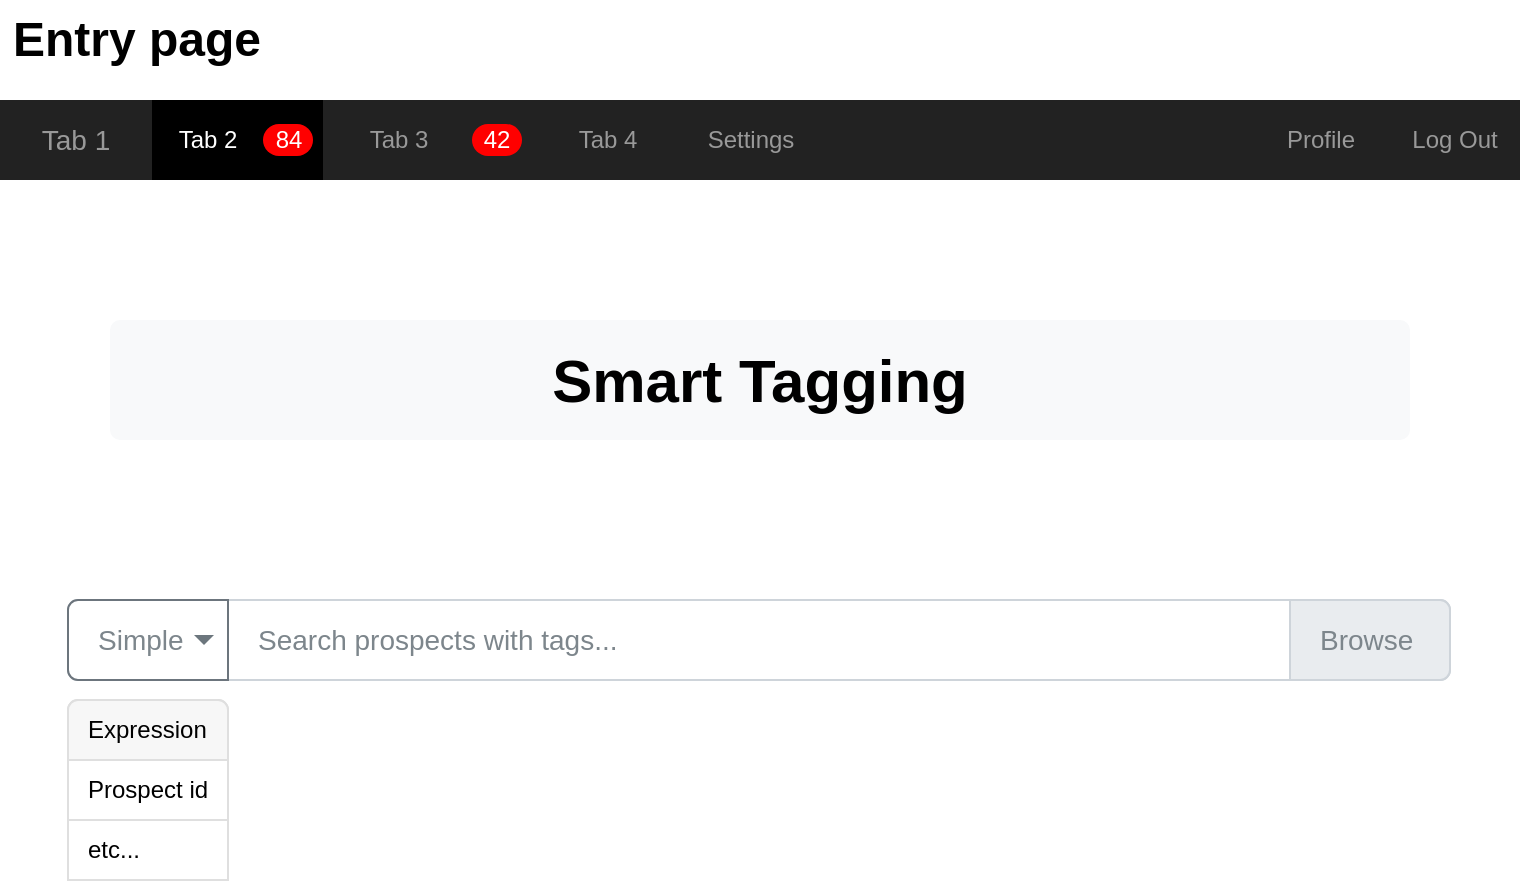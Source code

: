 <mxfile version="20.8.0" type="github" pages="2">
  <diagram id="-A8OcgJz8j3Tusm_rk3Z" name="Page-1">
    <mxGraphModel dx="1334" dy="880" grid="1" gridSize="10" guides="1" tooltips="1" connect="1" arrows="1" fold="1" page="1" pageScale="1" pageWidth="827" pageHeight="1169" math="0" shadow="0">
      <root>
        <mxCell id="0" />
        <mxCell id="1" parent="0" />
        <mxCell id="sWSc0Y3Wi_pubG3kUC_Z-1" value="" style="html=1;shadow=0;dashed=0;shape=mxgraph.bootstrap.rect;fillColor=#222222;strokeColor=none;whiteSpace=wrap;rounded=0;fontSize=12;fontColor=#000000;align=center;" parent="1" vertex="1">
          <mxGeometry x="34" y="60" width="760" height="40" as="geometry" />
        </mxCell>
        <mxCell id="sWSc0Y3Wi_pubG3kUC_Z-2" value="Tab 1" style="html=1;shadow=0;dashed=0;fillColor=none;strokeColor=none;shape=mxgraph.bootstrap.rect;fontColor=#999999;fontSize=14;whiteSpace=wrap;" parent="sWSc0Y3Wi_pubG3kUC_Z-1" vertex="1">
          <mxGeometry width="76" height="40" as="geometry" />
        </mxCell>
        <mxCell id="sWSc0Y3Wi_pubG3kUC_Z-3" value="Tab 2" style="html=1;shadow=0;dashed=0;shape=mxgraph.bootstrap.rect;fillColor=#000000;strokeColor=none;fontColor=#ffffff;spacingRight=30;whiteSpace=wrap;" parent="sWSc0Y3Wi_pubG3kUC_Z-1" vertex="1">
          <mxGeometry x="76" width="85.5" height="40" as="geometry" />
        </mxCell>
        <mxCell id="sWSc0Y3Wi_pubG3kUC_Z-4" value="84" style="html=1;shadow=0;dashed=0;shape=mxgraph.bootstrap.rrect;rSize=8;fillColor=#ff0000;strokeColor=none;fontColor=#ffffff;whiteSpace=wrap;" parent="sWSc0Y3Wi_pubG3kUC_Z-3" vertex="1">
          <mxGeometry x="1" y="0.5" width="25" height="16" relative="1" as="geometry">
            <mxPoint x="-30" y="-8" as="offset" />
          </mxGeometry>
        </mxCell>
        <mxCell id="sWSc0Y3Wi_pubG3kUC_Z-5" value="Tab 3" style="html=1;shadow=0;dashed=0;fillColor=none;strokeColor=none;shape=mxgraph.bootstrap.rect;fontColor=#999999;spacingRight=30;whiteSpace=wrap;" parent="sWSc0Y3Wi_pubG3kUC_Z-1" vertex="1">
          <mxGeometry x="161.5" width="104.5" height="40" as="geometry" />
        </mxCell>
        <mxCell id="sWSc0Y3Wi_pubG3kUC_Z-6" value="42" style="html=1;shadow=0;dashed=0;shape=mxgraph.bootstrap.rrect;rSize=8;fillColor=#ff0000;strokeColor=none;fontColor=#ffffff;whiteSpace=wrap;" parent="sWSc0Y3Wi_pubG3kUC_Z-5" vertex="1">
          <mxGeometry x="1" y="0.5" width="25" height="16" relative="1" as="geometry">
            <mxPoint x="-30" y="-8" as="offset" />
          </mxGeometry>
        </mxCell>
        <mxCell id="sWSc0Y3Wi_pubG3kUC_Z-7" value="Tab 4" style="html=1;shadow=0;dashed=0;fillColor=none;strokeColor=none;shape=mxgraph.bootstrap.rect;fontColor=#999999;whiteSpace=wrap;" parent="sWSc0Y3Wi_pubG3kUC_Z-1" vertex="1">
          <mxGeometry x="266" width="76" height="40" as="geometry" />
        </mxCell>
        <mxCell id="sWSc0Y3Wi_pubG3kUC_Z-8" value="Settings" style="html=1;shadow=0;dashed=0;fillColor=none;strokeColor=none;shape=mxgraph.bootstrap.rect;fontColor=#999999;whiteSpace=wrap;" parent="sWSc0Y3Wi_pubG3kUC_Z-1" vertex="1">
          <mxGeometry x="342" width="66.5" height="40" as="geometry" />
        </mxCell>
        <mxCell id="sWSc0Y3Wi_pubG3kUC_Z-9" value="Profile" style="html=1;shadow=0;dashed=0;fillColor=none;strokeColor=none;shape=mxgraph.bootstrap.rect;fontColor=#999999;whiteSpace=wrap;" parent="sWSc0Y3Wi_pubG3kUC_Z-1" vertex="1">
          <mxGeometry x="627" width="66.5" height="40" as="geometry" />
        </mxCell>
        <mxCell id="sWSc0Y3Wi_pubG3kUC_Z-10" value="Log Out" style="html=1;shadow=0;dashed=0;fillColor=none;strokeColor=none;shape=mxgraph.bootstrap.rect;fontColor=#999999;whiteSpace=wrap;" parent="sWSc0Y3Wi_pubG3kUC_Z-1" vertex="1">
          <mxGeometry x="693.5" width="66.5" height="40" as="geometry" />
        </mxCell>
        <mxCell id="nRcetMsO4flzL34NM-HN-4" value="Search prospects with tags..." style="html=1;shadow=0;dashed=0;shape=mxgraph.bootstrap.rrect;rSize=5;strokeColor=#CED4DA;html=1;whiteSpace=wrap;fillColor=#FFFFFF;fontColor=#7D868C;align=left;spacing=15;spacingLeft=80;fontSize=14;" parent="1" vertex="1">
          <mxGeometry x="68" y="310" width="691" height="40" as="geometry" />
        </mxCell>
        <mxCell id="nRcetMsO4flzL34NM-HN-6" value="Browse" style="html=1;shadow=0;dashed=0;shape=mxgraph.bootstrap.rightButton;strokeColor=#CED4DA;gradientColor=inherit;fontColor=inherit;fillColor=#E9ECEF;rSize=5;perimeter=none;whiteSpace=wrap;resizeHeight=1;fontSize=14;align=left;spacing=15;" parent="nRcetMsO4flzL34NM-HN-4" vertex="1">
          <mxGeometry x="1" width="80" height="40" relative="1" as="geometry">
            <mxPoint x="-80" as="offset" />
          </mxGeometry>
        </mxCell>
        <mxCell id="nRcetMsO4flzL34NM-HN-9" value="Simple" style="html=1;shadow=0;dashed=0;shape=mxgraph.bootstrap.leftButton;strokeColor=#6C757D;gradientColor=inherit;fontColor=inherit;fillColor=inherit;rSize=5;perimeter=none;whiteSpace=wrap;resizeHeight=1;fontSize=14;align=left;spacing=15;" parent="nRcetMsO4flzL34NM-HN-4" vertex="1">
          <mxGeometry width="80" height="40" relative="1" as="geometry">
            <mxPoint as="offset" />
          </mxGeometry>
        </mxCell>
        <mxCell id="nRcetMsO4flzL34NM-HN-10" value="" style="shape=triangle;direction=south;fillColor=#6C767D;strokeColor=none;perimeter=none;" parent="nRcetMsO4flzL34NM-HN-9" vertex="1">
          <mxGeometry x="1" y="0.5" width="10" height="5" relative="1" as="geometry">
            <mxPoint x="-17" y="-2.5" as="offset" />
          </mxGeometry>
        </mxCell>
        <mxCell id="nRcetMsO4flzL34NM-HN-11" value="" style="html=1;shadow=0;dashed=0;shape=mxgraph.bootstrap.rrect;rSize=5;strokeColor=#DFDFDF;html=1;whiteSpace=wrap;fillColor=#FFFFFF;fontColor=#000000;" parent="1" vertex="1">
          <mxGeometry x="68" y="360" width="80" height="90" as="geometry" />
        </mxCell>
        <mxCell id="nRcetMsO4flzL34NM-HN-12" value="Expression" style="html=1;shadow=0;dashed=0;shape=mxgraph.bootstrap.topButton;strokeColor=inherit;fillColor=#F7F7F7;rSize=5;perimeter=none;whiteSpace=wrap;resizeWidth=1;align=left;spacing=10;" parent="nRcetMsO4flzL34NM-HN-11" vertex="1">
          <mxGeometry width="80" height="30" relative="1" as="geometry" />
        </mxCell>
        <mxCell id="nRcetMsO4flzL34NM-HN-13" value="Prospect id" style="strokeColor=inherit;fillColor=inherit;gradientColor=inherit;fontColor=inherit;html=1;shadow=0;dashed=0;perimeter=none;whiteSpace=wrap;resizeWidth=1;align=left;spacing=10;" parent="nRcetMsO4flzL34NM-HN-11" vertex="1">
          <mxGeometry width="80" height="30" relative="1" as="geometry">
            <mxPoint y="30" as="offset" />
          </mxGeometry>
        </mxCell>
        <mxCell id="nRcetMsO4flzL34NM-HN-14" value="etc..." style="strokeColor=inherit;fillColor=inherit;gradientColor=inherit;fontColor=inherit;html=1;shadow=0;dashed=0;perimeter=none;whiteSpace=wrap;resizeWidth=1;align=left;spacing=10;" parent="nRcetMsO4flzL34NM-HN-11" vertex="1">
          <mxGeometry width="80" height="30" relative="1" as="geometry">
            <mxPoint y="60" as="offset" />
          </mxGeometry>
        </mxCell>
        <mxCell id="nRcetMsO4flzL34NM-HN-16" value="&lt;font style=&quot;font-size: 30px;&quot;&gt;Smart Tagging&lt;/font&gt;" style="html=1;shadow=0;dashed=0;shape=mxgraph.bootstrap.rrect;rSize=5;strokeColor=none;strokeWidth=1;fillColor=#F8F9FA;fontColor=#000000;whiteSpace=wrap;align=center;verticalAlign=middle;spacingLeft=0;fontStyle=1;fontSize=14;spacing=5;" parent="1" vertex="1">
          <mxGeometry x="89" y="170" width="650" height="60" as="geometry" />
        </mxCell>
        <mxCell id="VnTAyBryoPv42cLmbULo-1" value="Entry page" style="text;strokeColor=none;fillColor=none;html=1;fontSize=24;fontStyle=1;verticalAlign=middle;align=center;" parent="1" vertex="1">
          <mxGeometry x="34" y="10" width="136" height="40" as="geometry" />
        </mxCell>
      </root>
    </mxGraphModel>
  </diagram>
  <diagram id="dtwfEMEkhZzNR0sIO8AM" name="Page-2">
    <mxGraphModel dx="1334" dy="880" grid="1" gridSize="10" guides="1" tooltips="1" connect="1" arrows="1" fold="1" page="1" pageScale="1" pageWidth="827" pageHeight="1169" math="0" shadow="0">
      <root>
        <mxCell id="0" />
        <mxCell id="1" parent="0" />
        <mxCell id="BrQ3PkhEquReS4DpKObg-1" value="" style="html=1;shadow=0;dashed=0;shape=mxgraph.bootstrap.rect;fillColor=#222222;strokeColor=none;whiteSpace=wrap;rounded=0;fontSize=12;fontColor=#000000;align=center;" parent="1" vertex="1">
          <mxGeometry x="34" y="60" width="760" height="40" as="geometry" />
        </mxCell>
        <mxCell id="BrQ3PkhEquReS4DpKObg-2" value="Tab 1" style="html=1;shadow=0;dashed=0;fillColor=none;strokeColor=none;shape=mxgraph.bootstrap.rect;fontColor=#999999;fontSize=14;whiteSpace=wrap;" parent="BrQ3PkhEquReS4DpKObg-1" vertex="1">
          <mxGeometry width="76" height="40" as="geometry" />
        </mxCell>
        <mxCell id="BrQ3PkhEquReS4DpKObg-3" value="Tab 2" style="html=1;shadow=0;dashed=0;shape=mxgraph.bootstrap.rect;fillColor=#000000;strokeColor=none;fontColor=#ffffff;spacingRight=30;whiteSpace=wrap;" parent="BrQ3PkhEquReS4DpKObg-1" vertex="1">
          <mxGeometry x="76" width="85.5" height="40" as="geometry" />
        </mxCell>
        <mxCell id="BrQ3PkhEquReS4DpKObg-4" value="84" style="html=1;shadow=0;dashed=0;shape=mxgraph.bootstrap.rrect;rSize=8;fillColor=#ff0000;strokeColor=none;fontColor=#ffffff;whiteSpace=wrap;" parent="BrQ3PkhEquReS4DpKObg-3" vertex="1">
          <mxGeometry x="1" y="0.5" width="25" height="16" relative="1" as="geometry">
            <mxPoint x="-30" y="-8" as="offset" />
          </mxGeometry>
        </mxCell>
        <mxCell id="BrQ3PkhEquReS4DpKObg-5" value="Tab 3" style="html=1;shadow=0;dashed=0;fillColor=none;strokeColor=none;shape=mxgraph.bootstrap.rect;fontColor=#999999;spacingRight=30;whiteSpace=wrap;" parent="BrQ3PkhEquReS4DpKObg-1" vertex="1">
          <mxGeometry x="161.5" width="104.5" height="40" as="geometry" />
        </mxCell>
        <mxCell id="BrQ3PkhEquReS4DpKObg-6" value="42" style="html=1;shadow=0;dashed=0;shape=mxgraph.bootstrap.rrect;rSize=8;fillColor=#ff0000;strokeColor=none;fontColor=#ffffff;whiteSpace=wrap;" parent="BrQ3PkhEquReS4DpKObg-5" vertex="1">
          <mxGeometry x="1" y="0.5" width="25" height="16" relative="1" as="geometry">
            <mxPoint x="-30" y="-8" as="offset" />
          </mxGeometry>
        </mxCell>
        <mxCell id="BrQ3PkhEquReS4DpKObg-7" value="Tab 4" style="html=1;shadow=0;dashed=0;fillColor=none;strokeColor=none;shape=mxgraph.bootstrap.rect;fontColor=#999999;whiteSpace=wrap;" parent="BrQ3PkhEquReS4DpKObg-1" vertex="1">
          <mxGeometry x="266" width="76" height="40" as="geometry" />
        </mxCell>
        <mxCell id="BrQ3PkhEquReS4DpKObg-8" value="Settings" style="html=1;shadow=0;dashed=0;fillColor=none;strokeColor=none;shape=mxgraph.bootstrap.rect;fontColor=#999999;whiteSpace=wrap;" parent="BrQ3PkhEquReS4DpKObg-1" vertex="1">
          <mxGeometry x="342" width="66.5" height="40" as="geometry" />
        </mxCell>
        <mxCell id="BrQ3PkhEquReS4DpKObg-9" value="Profile" style="html=1;shadow=0;dashed=0;fillColor=none;strokeColor=none;shape=mxgraph.bootstrap.rect;fontColor=#999999;whiteSpace=wrap;" parent="BrQ3PkhEquReS4DpKObg-1" vertex="1">
          <mxGeometry x="627" width="66.5" height="40" as="geometry" />
        </mxCell>
        <mxCell id="BrQ3PkhEquReS4DpKObg-10" value="Log Out" style="html=1;shadow=0;dashed=0;fillColor=none;strokeColor=none;shape=mxgraph.bootstrap.rect;fontColor=#999999;whiteSpace=wrap;" parent="BrQ3PkhEquReS4DpKObg-1" vertex="1">
          <mxGeometry x="693.5" width="66.5" height="40" as="geometry" />
        </mxCell>
        <mxCell id="tISNuov25Qb8dmOwEWIj-1" value="Insight page" style="text;strokeColor=none;fillColor=none;html=1;fontSize=24;fontStyle=1;verticalAlign=middle;align=center;" parent="1" vertex="1">
          <mxGeometry x="34" y="10" width="136" height="40" as="geometry" />
        </mxCell>
        <mxCell id="mpwzxOwOMJrgIJzlb4Dt-1" value="重疾" style="html=1;shadow=0;dashed=0;shape=mxgraph.bootstrap.rrect;rSize=5;strokeColor=#CED4DA;html=1;whiteSpace=wrap;fillColor=#FFFFFF;fontColor=#7D868C;align=left;spacing=15;spacingLeft=80;fontSize=14;" parent="1" vertex="1">
          <mxGeometry x="34" y="110" width="606" height="30" as="geometry" />
        </mxCell>
        <mxCell id="mpwzxOwOMJrgIJzlb4Dt-2" value="Browse" style="html=1;shadow=0;dashed=0;shape=mxgraph.bootstrap.rightButton;strokeColor=#CED4DA;gradientColor=inherit;fontColor=inherit;fillColor=#E9ECEF;rSize=5;perimeter=none;whiteSpace=wrap;resizeHeight=1;fontSize=14;align=left;spacing=15;" parent="mpwzxOwOMJrgIJzlb4Dt-1" vertex="1">
          <mxGeometry x="1" width="80" height="30" relative="1" as="geometry">
            <mxPoint x="-80" as="offset" />
          </mxGeometry>
        </mxCell>
        <mxCell id="mpwzxOwOMJrgIJzlb4Dt-3" value="Simple" style="html=1;shadow=0;dashed=0;shape=mxgraph.bootstrap.leftButton;strokeColor=#6C757D;gradientColor=inherit;fontColor=inherit;fillColor=inherit;rSize=5;perimeter=none;whiteSpace=wrap;resizeHeight=1;fontSize=14;align=left;spacing=15;" parent="mpwzxOwOMJrgIJzlb4Dt-1" vertex="1">
          <mxGeometry width="80" height="30" relative="1" as="geometry">
            <mxPoint as="offset" />
          </mxGeometry>
        </mxCell>
        <mxCell id="mpwzxOwOMJrgIJzlb4Dt-4" value="" style="shape=triangle;direction=south;fillColor=#6C767D;strokeColor=none;perimeter=none;" parent="mpwzxOwOMJrgIJzlb4Dt-3" vertex="1">
          <mxGeometry x="1" y="0.5" width="10" height="5" relative="1" as="geometry">
            <mxPoint x="-17" y="-2.5" as="offset" />
          </mxGeometry>
        </mxCell>
        <mxCell id="IVhhmlBJzWaTM9tkxCPf-21" value="" style="group" parent="1" vertex="1" connectable="0">
          <mxGeometry x="320" y="230" width="120" height="36" as="geometry" />
        </mxCell>
        <mxCell id="IVhhmlBJzWaTM9tkxCPf-16" value="&lt;font style=&quot;font-size: 12px;&quot;&gt;NRC&lt;/font&gt;" style="shape=rect;rounded=1;whiteSpace=wrap;html=1;shadow=0;strokeColor=none;fillColor=#B1DDF0;arcSize=30;fontSize=14;spacingLeft=42;fontStyle=1;fontColor=#FFFFFF;align=left;container=0;" parent="IVhhmlBJzWaTM9tkxCPf-21" vertex="1">
          <mxGeometry x="18" y="6" width="102" height="24" as="geometry" />
        </mxCell>
        <mxCell id="IVhhmlBJzWaTM9tkxCPf-17" value="207" style="shape=ellipse;perimeter=ellipsePerimeter;fontSize=12;fontStyle=1;shadow=0;strokeColor=#ffffff;fillColor=#10739E;strokeWidth=4;fontColor=#ffffff;align=center;container=0;" parent="IVhhmlBJzWaTM9tkxCPf-21" vertex="1">
          <mxGeometry width="36" height="36" as="geometry" />
        </mxCell>
        <mxCell id="IVhhmlBJzWaTM9tkxCPf-28" value="" style="group" parent="1" vertex="1" connectable="0">
          <mxGeometry x="450" y="270" width="120" height="36" as="geometry" />
        </mxCell>
        <mxCell id="IVhhmlBJzWaTM9tkxCPf-26" value="&lt;font style=&quot;font-size: 12px;&quot;&gt;女性&lt;/font&gt;" style="shape=rect;rounded=1;whiteSpace=wrap;html=1;shadow=0;strokeColor=none;fillColor=#B1DDF0;arcSize=30;fontSize=14;spacingLeft=42;fontStyle=1;fontColor=#FFFFFF;align=left;container=0;" parent="IVhhmlBJzWaTM9tkxCPf-28" vertex="1">
          <mxGeometry x="18" y="6" width="102" height="24" as="geometry" />
        </mxCell>
        <mxCell id="IVhhmlBJzWaTM9tkxCPf-27" value="193" style="shape=ellipse;perimeter=ellipsePerimeter;fontSize=12;fontStyle=1;shadow=0;strokeColor=#ffffff;fillColor=#10739E;strokeWidth=4;fontColor=#ffffff;align=center;container=0;" parent="IVhhmlBJzWaTM9tkxCPf-28" vertex="1">
          <mxGeometry width="36" height="36" as="geometry" />
        </mxCell>
        <mxCell id="IVhhmlBJzWaTM9tkxCPf-35" value="" style="group" parent="1" vertex="1" connectable="0">
          <mxGeometry x="450" y="230" width="120" height="36" as="geometry" />
        </mxCell>
        <mxCell id="IVhhmlBJzWaTM9tkxCPf-36" value="&lt;span style=&quot;font-size: 12px;&quot;&gt;HNW&lt;/span&gt;" style="shape=rect;rounded=1;whiteSpace=wrap;html=1;shadow=0;strokeColor=none;fillColor=#B1DDF0;arcSize=30;fontSize=14;spacingLeft=42;fontStyle=1;fontColor=#FFFFFF;align=left;container=0;" parent="IVhhmlBJzWaTM9tkxCPf-35" vertex="1">
          <mxGeometry x="18" y="6" width="102" height="24" as="geometry" />
        </mxCell>
        <mxCell id="IVhhmlBJzWaTM9tkxCPf-37" value="256" style="shape=ellipse;perimeter=ellipsePerimeter;fontSize=12;fontStyle=1;shadow=0;strokeColor=#ffffff;fillColor=#10739E;strokeWidth=4;fontColor=#ffffff;align=center;container=0;" parent="IVhhmlBJzWaTM9tkxCPf-35" vertex="1">
          <mxGeometry width="36" height="36" as="geometry" />
        </mxCell>
        <mxCell id="IVhhmlBJzWaTM9tkxCPf-33" value="" style="group" parent="1" vertex="1" connectable="0">
          <mxGeometry x="460" y="190" width="120" height="36" as="geometry" />
        </mxCell>
        <mxCell id="IVhhmlBJzWaTM9tkxCPf-31" value="&lt;font style=&quot;font-size: 8px;&quot;&gt;保险认可度 - 中&lt;/font&gt;" style="shape=rect;rounded=1;whiteSpace=wrap;html=1;shadow=0;strokeColor=none;fillColor=#FFCCCC;arcSize=30;fontSize=14;spacingLeft=42;fontStyle=1;fontColor=#FFFFFF;align=center;container=0;" parent="IVhhmlBJzWaTM9tkxCPf-33" vertex="1">
          <mxGeometry x="18" y="6" width="102" height="24" as="geometry" />
        </mxCell>
        <mxCell id="IVhhmlBJzWaTM9tkxCPf-32" value="104" style="shape=ellipse;perimeter=ellipsePerimeter;fontSize=12;fontStyle=1;shadow=0;strokeColor=#ffffff;fillColor=#FF3333;strokeWidth=4;fontColor=#ffffff;align=center;container=0;" parent="IVhhmlBJzWaTM9tkxCPf-33" vertex="1">
          <mxGeometry width="36" height="36" as="geometry" />
        </mxCell>
        <mxCell id="IVhhmlBJzWaTM9tkxCPf-14" value="" style="group" parent="1" vertex="1" connectable="0">
          <mxGeometry x="320" y="190" width="160" height="36" as="geometry" />
        </mxCell>
        <mxCell id="IVhhmlBJzWaTM9tkxCPf-9" value="&lt;font style=&quot;font-size: 12px;&quot;&gt;需求 - 重疾&lt;/font&gt;" style="shape=rect;rounded=1;whiteSpace=wrap;html=1;shadow=0;strokeColor=none;fillColor=#FFCCCC;arcSize=30;fontSize=14;spacingLeft=42;fontStyle=1;fontColor=#FFFFFF;align=left;container=0;" parent="IVhhmlBJzWaTM9tkxCPf-14" vertex="1">
          <mxGeometry x="18" y="6" width="122" height="24" as="geometry" />
        </mxCell>
        <mxCell id="IVhhmlBJzWaTM9tkxCPf-10" value="341" style="shape=ellipse;perimeter=ellipsePerimeter;fontSize=12;fontStyle=1;shadow=0;strokeColor=#ffffff;fillColor=#FF3333;strokeWidth=4;fontColor=#ffffff;align=center;container=0;" parent="IVhhmlBJzWaTM9tkxCPf-14" vertex="1">
          <mxGeometry width="36" height="36" as="geometry" />
        </mxCell>
        <mxCell id="IVhhmlBJzWaTM9tkxCPf-23" value="&lt;font style=&quot;font-size: 12px;&quot;&gt;男性&lt;/font&gt;" style="shape=rect;rounded=1;whiteSpace=wrap;html=1;shadow=0;strokeColor=none;fillColor=#B1DDF0;arcSize=30;fontSize=14;spacingLeft=42;fontStyle=1;fontColor=#FFFFFF;align=left;container=0;" parent="1" vertex="1">
          <mxGeometry x="339" y="276" width="102" height="24" as="geometry" />
        </mxCell>
        <mxCell id="IVhhmlBJzWaTM9tkxCPf-22" value="" style="group" parent="1" vertex="1" connectable="0">
          <mxGeometry x="321" y="270" width="120" height="36" as="geometry" />
        </mxCell>
        <mxCell id="IVhhmlBJzWaTM9tkxCPf-24" value="169" style="shape=ellipse;perimeter=ellipsePerimeter;fontSize=12;fontStyle=1;shadow=0;strokeColor=#ffffff;fillColor=#10739E;strokeWidth=4;fontColor=#ffffff;align=center;container=0;" parent="IVhhmlBJzWaTM9tkxCPf-22" vertex="1">
          <mxGeometry width="36" height="36" as="geometry" />
        </mxCell>
        <mxCell id="IVhhmlBJzWaTM9tkxCPf-38" value="&lt;font style=&quot;font-size: 12px;&quot;&gt;APP用户&lt;/font&gt;" style="shape=rect;rounded=1;whiteSpace=wrap;html=1;shadow=0;strokeColor=none;fillColor=#E6E6E6;arcSize=30;fontSize=14;spacingLeft=42;fontStyle=1;fontColor=#FFFFFF;align=left;container=0;" parent="1" vertex="1">
          <mxGeometry x="339" y="326" width="102" height="24" as="geometry" />
        </mxCell>
        <mxCell id="IVhhmlBJzWaTM9tkxCPf-39" value="" style="group" parent="1" vertex="1" connectable="0">
          <mxGeometry x="321" y="320" width="120" height="36" as="geometry" />
        </mxCell>
        <mxCell id="IVhhmlBJzWaTM9tkxCPf-40" value="67" style="shape=ellipse;perimeter=ellipsePerimeter;fontSize=12;fontStyle=1;shadow=0;strokeColor=#ffffff;fillColor=#999999;strokeWidth=4;fontColor=#ffffff;align=center;container=0;" parent="IVhhmlBJzWaTM9tkxCPf-39" vertex="1">
          <mxGeometry width="36" height="36" as="geometry" />
        </mxCell>
        <mxCell id="IVhhmlBJzWaTM9tkxCPf-41" value="&lt;font style=&quot;font-size: 12px;&quot;&gt;员工&lt;/font&gt;" style="shape=rect;rounded=1;whiteSpace=wrap;html=1;shadow=0;strokeColor=none;fillColor=#E6E6E6;arcSize=30;fontSize=14;spacingLeft=42;fontStyle=1;fontColor=#FFFFFF;align=left;container=0;" parent="1" vertex="1">
          <mxGeometry x="468" y="326" width="72" height="24" as="geometry" />
        </mxCell>
        <mxCell id="IVhhmlBJzWaTM9tkxCPf-42" value="" style="group" parent="1" vertex="1" connectable="0">
          <mxGeometry x="450" y="320" width="120" height="36" as="geometry" />
        </mxCell>
        <mxCell id="IVhhmlBJzWaTM9tkxCPf-43" value="34" style="shape=ellipse;perimeter=ellipsePerimeter;fontSize=12;fontStyle=1;shadow=0;strokeColor=#ffffff;fillColor=#999999;strokeWidth=4;fontColor=#ffffff;align=center;container=0;" parent="IVhhmlBJzWaTM9tkxCPf-42" vertex="1">
          <mxGeometry width="36" height="36" as="geometry" />
        </mxCell>
        <mxCell id="IVhhmlBJzWaTM9tkxCPf-45" value="金融行业" style="shape=rect;rounded=1;whiteSpace=wrap;shadow=0;strokeColor=none;fillColor=#E6E6E6;arcSize=30;fontSize=8;spacingLeft=42;fontStyle=1;fontColor=#FFFFFF;align=left;container=0;labelPosition=center;verticalLabelPosition=middle;verticalAlign=middle;horizontal=1;" parent="1" vertex="1">
          <mxGeometry x="560" y="326" width="80" height="24" as="geometry" />
        </mxCell>
        <mxCell id="IVhhmlBJzWaTM9tkxCPf-46" value="25" style="shape=ellipse;perimeter=ellipsePerimeter;fontSize=12;fontStyle=1;shadow=0;strokeColor=#ffffff;fillColor=#999999;strokeWidth=4;fontColor=#ffffff;align=center;container=0;" parent="1" vertex="1">
          <mxGeometry x="550" y="320" width="36" height="36" as="geometry" />
        </mxCell>
        <mxCell id="IVhhmlBJzWaTM9tkxCPf-3" value="&lt;font style=&quot;font-size: 12px;&quot;&gt;Meeting - 40%&lt;/font&gt;" style="strokeWidth=1;shadow=0;dashed=0;align=center;html=1;shape=mxgraph.mockup.text.callout;linkText=;textSize=17;textColor=#666666;callDir=NE;callStyle=line;fontSize=17;fontColor=#666666;align=right;verticalAlign=top;strokeColor=#666666;fillColor=#FF0000;" parent="1" vertex="1">
          <mxGeometry x="209" y="163" width="80" height="40" as="geometry" />
        </mxCell>
        <mxCell id="IVhhmlBJzWaTM9tkxCPf-7" value="&lt;font style=&quot;font-size: 12px;&quot;&gt;FNA - 20%&lt;/font&gt;" style="strokeWidth=1;shadow=0;dashed=0;align=center;html=1;shape=mxgraph.mockup.text.callout;linkText=;textSize=17;textColor=#666666;callDir=NW;callStyle=line;fontSize=17;fontColor=#666666;align=left;verticalAlign=top;strokeColor=#666666;fillColor=#FF0000;" parent="1" vertex="1">
          <mxGeometry x="46" y="192" width="80" height="50" as="geometry" />
        </mxCell>
        <mxCell id="IVhhmlBJzWaTM9tkxCPf-8" value="&lt;font style=&quot;font-size: 12px;&quot;&gt;Policy Effected - 5%&lt;/font&gt;" style="strokeWidth=1;shadow=0;dashed=0;align=center;html=1;shape=mxgraph.mockup.text.callout;linkText=;textSize=17;textColor=#666666;callDir=SW;callStyle=line;fontSize=17;fontColor=#666666;align=left;verticalAlign=top;strokeColor=#666666;fillColor=#FF0000;labelPosition=center;verticalLabelPosition=bottom;" parent="1" vertex="1">
          <mxGeometry x="50" y="293" width="94" height="30" as="geometry" />
        </mxCell>
        <mxCell id="4VUn8oBzwwuEZCWYVV4Y-3" value="" style="verticalLabelPosition=bottom;verticalAlign=top;html=1;shape=mxgraph.basic.partConcEllipse;fillColor=#FFCCCC;strokeColor=none;startAngle=0.25;endAngle=0.56;arcWidth=0.2;" parent="1" vertex="1">
          <mxGeometry x="129" y="203" width="100" height="100" as="geometry" />
        </mxCell>
        <mxCell id="4VUn8oBzwwuEZCWYVV4Y-4" value="" style="verticalLabelPosition=bottom;verticalAlign=top;html=1;shape=mxgraph.basic.partConcEllipse;fillColor=#FF9999;strokeColor=none;startAngle=0.8;endAngle=0.25;arcWidth=0.2;" parent="1" vertex="1">
          <mxGeometry x="129" y="203" width="100" height="100" as="geometry" />
        </mxCell>
        <mxCell id="4VUn8oBzwwuEZCWYVV4Y-5" value="" style="verticalLabelPosition=bottom;verticalAlign=top;html=1;shape=mxgraph.basic.partConcEllipse;fillColor=#FF6666;strokeColor=none;startAngle=0.56;endAngle=0.66;arcWidth=0.2;" parent="1" vertex="1">
          <mxGeometry x="129" y="203" width="100" height="100" as="geometry" />
        </mxCell>
        <mxCell id="4VUn8oBzwwuEZCWYVV4Y-6" value="" style="verticalLabelPosition=bottom;verticalAlign=top;html=1;shape=mxgraph.basic.partConcEllipse;fillColor=#FF0000;strokeColor=none;startAngle=0.66;endAngle=0.8;arcWidth=0.2;" parent="1" vertex="1">
          <mxGeometry x="129" y="203" width="100" height="100" as="geometry" />
        </mxCell>
        <mxCell id="4VUn8oBzwwuEZCWYVV4Y-7" value="&lt;b&gt;&lt;font style=&quot;font-size: 22px;&quot;&gt;487&lt;/font&gt;&lt;/b&gt;" style="text;html=1;align=center;verticalAlign=middle;resizable=0;points=[];autosize=1;strokeColor=none;fillColor=none;fontColor=#808080;fontStyle=4" parent="1" vertex="1">
          <mxGeometry x="149" y="233" width="60" height="40" as="geometry" />
        </mxCell>
        <mxCell id="IVhhmlBJzWaTM9tkxCPf-5" value="&lt;font style=&quot;font-size: 12px;&quot;&gt;Contacted - 35%&lt;/font&gt;" style="strokeWidth=1;shadow=0;dashed=0;align=center;html=1;shape=mxgraph.mockup.text.callout;linkText=;textSize=17;textColor=#666666;callDir=SE;callStyle=line;fontSize=17;fontColor=#666666;align=right;verticalAlign=top;strokeColor=#666666;fillColor=#FF0000;direction=east;overflow=visible;labelPosition=center;verticalLabelPosition=bottom;" parent="1" vertex="1">
          <mxGeometry x="209" y="303" width="100" height="30" as="geometry" />
        </mxCell>
        <mxCell id="IVhhmlBJzWaTM9tkxCPf-49" value="" style="endArrow=none;html=1;rounded=0;fontSize=8;fontColor=#808080;strokeColor=#B3B3B3;" parent="1" edge="1">
          <mxGeometry width="50" height="50" relative="1" as="geometry">
            <mxPoint x="40" y="370" as="sourcePoint" />
            <mxPoint x="270" y="370" as="targetPoint" />
          </mxGeometry>
        </mxCell>
        <mxCell id="IVhhmlBJzWaTM9tkxCPf-50" value="" style="endArrow=none;html=1;rounded=0;fontSize=8;fontColor=#808080;strokeColor=#B3B3B3;" parent="1" edge="1">
          <mxGeometry width="50" height="50" relative="1" as="geometry">
            <mxPoint x="321" y="370" as="sourcePoint" />
            <mxPoint x="590" y="370" as="targetPoint" />
          </mxGeometry>
        </mxCell>
        <mxCell id="-HoqmKNUyu_eFrnF34BB-4" value="" style="html=1;shadow=0;dashed=0;shape=mxgraph.bootstrap.rrect;rSize=5;strokeColor=#F8F9FA;html=1;whiteSpace=wrap;fillColor=none;fontColor=#212529;verticalAlign=bottom;align=left;spacing=20;spacingBottom=0;fontSize=14;" parent="1" vertex="1">
          <mxGeometry x="39" y="390" width="361" height="360" as="geometry" />
        </mxCell>
        <mxCell id="-HoqmKNUyu_eFrnF34BB-5" value="&lt;font style=&quot;font-size: 15px;&quot;&gt;About 2300 worknotes related to.&lt;/font&gt;" style="html=1;shadow=0;dashed=0;shape=mxgraph.bootstrap.topButton;rSize=5;perimeter=none;whiteSpace=wrap;fillColor=#F7F7F7;strokeColor=#F8F9FA;fontColor=#6C767D;resizeWidth=1;fontSize=18;align=left;spacing=20;" parent="-HoqmKNUyu_eFrnF34BB-4" vertex="1">
          <mxGeometry width="361" height="50" relative="1" as="geometry" />
        </mxCell>
        <mxCell id="-HoqmKNUyu_eFrnF34BB-61" value="" style="group" parent="-HoqmKNUyu_eFrnF34BB-4" vertex="1" connectable="0">
          <mxGeometry x="23.04" y="70" width="314.93" height="290" as="geometry" />
        </mxCell>
        <mxCell id="-HoqmKNUyu_eFrnF34BB-36" value="" style="ellipse;whiteSpace=wrap;html=1;aspect=fixed;shadow=0;fillColor=none;strokeColor=#333333;fontSize=16;align=center;strokeWidth=2;fontColor=#808080;" parent="-HoqmKNUyu_eFrnF34BB-61" vertex="1">
          <mxGeometry x="153.528" width="7.873" height="7.873" as="geometry" />
        </mxCell>
        <mxCell id="-HoqmKNUyu_eFrnF34BB-35" value="" style="endArrow=none;html=1;strokeWidth=3;strokeColor=#CCCCCC;labelBackgroundColor=none;fontSize=16;rounded=0;fontColor=#808080;startArrow=none;" parent="-HoqmKNUyu_eFrnF34BB-61" source="-HoqmKNUyu_eFrnF34BB-37" edge="1">
          <mxGeometry relative="1" as="geometry">
            <mxPoint x="157.465" y="282.127" as="targetPoint" />
          </mxGeometry>
        </mxCell>
        <mxCell id="-HoqmKNUyu_eFrnF34BB-38" value="" style="verticalLabelPosition=middle;verticalAlign=middle;html=1;shape=mxgraph.infographic.circularCallout2;dy=15;strokeColor=#10739E;labelPosition=center;align=center;fontColor=#10739E;fontStyle=1;fontSize=24;shadow=0;direction=north;fillColor=#999999;" parent="-HoqmKNUyu_eFrnF34BB-61" vertex="1">
          <mxGeometry y="19.683" width="161.402" height="39.367" as="geometry" />
        </mxCell>
        <mxCell id="-HoqmKNUyu_eFrnF34BB-39" value="" style="verticalLabelPosition=middle;verticalAlign=middle;html=1;shape=mxgraph.infographic.circularCallout2;dy=15;strokeColor=#F2931E;labelPosition=center;align=center;fontColor=#F2931E;fontStyle=1;fontSize=24;shadow=0;direction=north;flipH=1;fillColor=#999999;" parent="-HoqmKNUyu_eFrnF34BB-61" vertex="1">
          <mxGeometry x="153.528" y="65.611" width="161.402" height="39.367" as="geometry" />
        </mxCell>
        <mxCell id="-HoqmKNUyu_eFrnF34BB-40" value="" style="verticalLabelPosition=middle;verticalAlign=middle;html=1;shape=mxgraph.infographic.circularCallout2;dy=15;strokeColor=#AE4132;labelPosition=center;align=center;fontColor=#10739E;fontStyle=1;fontSize=24;shadow=0;direction=north;fillColor=#999999;" parent="-HoqmKNUyu_eFrnF34BB-61" vertex="1">
          <mxGeometry y="111.538" width="161.402" height="39.367" as="geometry" />
        </mxCell>
        <mxCell id="-HoqmKNUyu_eFrnF34BB-41" value="" style="verticalLabelPosition=middle;verticalAlign=middle;html=1;shape=mxgraph.infographic.circularCallout2;dy=15;strokeColor=#23445D;labelPosition=center;align=center;fontColor=#10739E;fontStyle=1;fontSize=24;shadow=0;direction=north;flipH=1;fillColor=#999999;" parent="-HoqmKNUyu_eFrnF34BB-61" vertex="1">
          <mxGeometry x="153.528" y="157.466" width="161.402" height="39.367" as="geometry" />
        </mxCell>
        <mxCell id="-HoqmKNUyu_eFrnF34BB-42" value="" style="verticalLabelPosition=middle;verticalAlign=middle;html=1;shape=mxgraph.infographic.circularCallout2;dy=15;strokeColor=#12AAB5;labelPosition=center;align=center;fontColor=#10739E;fontStyle=1;fontSize=24;shadow=0;direction=north;fillColor=#999999;" parent="-HoqmKNUyu_eFrnF34BB-61" vertex="1">
          <mxGeometry y="203.394" width="161.402" height="39.367" as="geometry" />
        </mxCell>
        <mxCell id="-HoqmKNUyu_eFrnF34BB-44" value="Prosp A" style="fillColor=#10739E;strokecolor=none;rounded=1;fontColor=#FFFFFF;strokeColor=none;fontStyle=1;fontSize=10;html=0;" parent="-HoqmKNUyu_eFrnF34BB-61" vertex="1">
          <mxGeometry x="45.927" y="13.122" width="104.977" height="19.683" as="geometry" />
        </mxCell>
        <mxCell id="-HoqmKNUyu_eFrnF34BB-45" value="Prosp B" style="fillColor=#F2931E;strokecolor=none;rounded=1;fontColor=#FFFFFF;strokeColor=none;fontStyle=1;fontSize=10;html=0;" parent="-HoqmKNUyu_eFrnF34BB-61" vertex="1">
          <mxGeometry x="164.026" y="55.769" width="104.977" height="19.683" as="geometry" />
        </mxCell>
        <mxCell id="-HoqmKNUyu_eFrnF34BB-46" value="Prosp C" style="fillColor=#AE4132;strokecolor=none;rounded=1;fontColor=#FFFFFF;strokeColor=none;fontStyle=1;fontSize=10;html=0;" parent="-HoqmKNUyu_eFrnF34BB-61" vertex="1">
          <mxGeometry x="45.927" y="104.977" width="104.977" height="19.683" as="geometry" />
        </mxCell>
        <mxCell id="-HoqmKNUyu_eFrnF34BB-47" value="Prosp D" style="fillColor=#23445D;strokecolor=none;rounded=1;fontColor=#FFFFFF;strokeColor=none;fontStyle=1;fontSize=10;html=0;" parent="-HoqmKNUyu_eFrnF34BB-61" vertex="1">
          <mxGeometry x="164.026" y="147.624" width="104.977" height="19.683" as="geometry" />
        </mxCell>
        <mxCell id="-HoqmKNUyu_eFrnF34BB-48" value="Prosp X" style="fillColor=#12AAB5;strokecolor=none;rounded=1;fontColor=#FFFFFF;strokeColor=none;fontStyle=1;fontSize=10;html=0;" parent="-HoqmKNUyu_eFrnF34BB-61" vertex="1">
          <mxGeometry x="45.927" y="196.833" width="104.977" height="19.683" as="geometry" />
        </mxCell>
        <mxCell id="-HoqmKNUyu_eFrnF34BB-50" value="&lt;font style=&quot;font-size: 8px;&quot;&gt;&lt;font style=&quot;font-size: 8px;&quot; color=&quot;#10739E&quot;&gt;&lt;b style=&quot;font-size: 8px;&quot;&gt;2022-12-01, 金中环大厦&lt;/b&gt;&lt;/font&gt;&lt;br style=&quot;font-size: 8px;&quot;&gt;&lt;br style=&quot;font-size: 8px;&quot;&gt;&lt;font style=&quot;font-size: 8px;&quot;&gt;金融行业, 对重疾感兴趣.&lt;/font&gt;&lt;br&gt;&lt;/font&gt;" style="rounded=1;strokeColor=none;fillColor=#EEEEEE;align=center;arcSize=12;verticalAlign=middle;whiteSpace=wrap;html=1;fontSize=12;fontColor=#808080;" parent="-HoqmKNUyu_eFrnF34BB-61" vertex="1">
          <mxGeometry x="45.927" y="45.928" width="104.977" height="45.928" as="geometry" />
        </mxCell>
        <mxCell id="-HoqmKNUyu_eFrnF34BB-51" value="&lt;font style=&quot;font-size: 8px;&quot;&gt;&lt;font style=&quot;font-size: 8px;&quot; color=&quot;#F2931E&quot;&gt;&lt;b&gt;2022-11-01, 太古汇&lt;/b&gt;&lt;/font&gt;&lt;br&gt;&lt;br&gt;&lt;font style=&quot;font-size: 8px;&quot;&gt;讲解重疾产品&lt;/font&gt;&lt;/font&gt;" style="rounded=1;strokeColor=none;fillColor=#EEEEEE;align=center;arcSize=12;verticalAlign=middle;whiteSpace=wrap;html=1;fontSize=12;fontColor=#808080;" parent="-HoqmKNUyu_eFrnF34BB-61" vertex="1">
          <mxGeometry x="164.026" y="91.855" width="104.977" height="45.928" as="geometry" />
        </mxCell>
        <mxCell id="-HoqmKNUyu_eFrnF34BB-52" value="&lt;font size=&quot;1&quot; color=&quot;#ae4132&quot;&gt;&lt;b style=&quot;font-size: 8px;&quot;&gt;2022-09-09&lt;/b&gt;&lt;/font&gt;" style="rounded=1;strokeColor=none;fillColor=#EEEEEE;align=center;arcSize=12;verticalAlign=top;whiteSpace=wrap;html=1;fontSize=12;fontColor=#808080;" parent="-HoqmKNUyu_eFrnF34BB-61" vertex="1">
          <mxGeometry x="45.927" y="137.783" width="104.977" height="45.928" as="geometry" />
        </mxCell>
        <mxCell id="-HoqmKNUyu_eFrnF34BB-53" value="&lt;font style=&quot;font-size: 8px;&quot;&gt;&lt;font style=&quot;font-size: 8px;&quot; color=&quot;#23445d&quot;&gt;&lt;b&gt;2022-08-31&lt;/b&gt;&lt;/font&gt;&lt;br&gt;&lt;br&gt;&lt;font style=&quot;font-size: 8px;&quot;&gt;xxxxxxxx&lt;/font&gt;&lt;/font&gt;" style="rounded=1;strokeColor=none;fillColor=#EEEEEE;align=center;arcSize=12;verticalAlign=middle;whiteSpace=wrap;html=1;fontSize=12;fontColor=#808080;" parent="-HoqmKNUyu_eFrnF34BB-61" vertex="1">
          <mxGeometry x="164.026" y="183.71" width="104.977" height="45.928" as="geometry" />
        </mxCell>
        <mxCell id="-HoqmKNUyu_eFrnF34BB-54" value="&lt;font style=&quot;font-size: 8px;&quot;&gt;&lt;font style=&quot;font-size: 8px;&quot; color=&quot;#12aab5&quot;&gt;&lt;b&gt;Date, location&lt;/b&gt;&lt;/font&gt;&lt;br&gt;&lt;br&gt;&lt;font style=&quot;font-size: 8px;&quot;&gt;Worknote details.&lt;/font&gt;&lt;/font&gt;" style="rounded=1;strokeColor=none;fillColor=#EEEEEE;align=center;arcSize=12;verticalAlign=middle;whiteSpace=wrap;html=1;fontSize=12;fontColor=#808080;" parent="-HoqmKNUyu_eFrnF34BB-61" vertex="1">
          <mxGeometry x="45.927" y="229.638" width="104.977" height="45.928" as="geometry" />
        </mxCell>
        <mxCell id="-HoqmKNUyu_eFrnF34BB-37" value="" style="ellipse;whiteSpace=wrap;html=1;aspect=fixed;shadow=0;fillColor=none;strokeColor=#333333;fontSize=16;align=center;strokeWidth=2;fontColor=#808080;" parent="-HoqmKNUyu_eFrnF34BB-61" vertex="1">
          <mxGeometry x="153.528" y="282.127" width="7.873" height="7.873" as="geometry" />
        </mxCell>
        <mxCell id="-HoqmKNUyu_eFrnF34BB-60" value="" style="endArrow=none;html=1;strokeWidth=3;strokeColor=#CCCCCC;labelBackgroundColor=none;fontSize=16;rounded=0;fontColor=#808080;" parent="-HoqmKNUyu_eFrnF34BB-61" source="-HoqmKNUyu_eFrnF34BB-36" target="-HoqmKNUyu_eFrnF34BB-37" edge="1">
          <mxGeometry relative="1" as="geometry">
            <mxPoint x="157.465" y="7.873" as="sourcePoint" />
            <mxPoint x="157.465" y="282.127" as="targetPoint" />
          </mxGeometry>
        </mxCell>
        <mxCell id="-HoqmKNUyu_eFrnF34BB-33" value="" style="html=1;shadow=0;dashed=0;shape=mxgraph.bootstrap.rrect;rSize=5;strokeColor=#F8F9FA;html=1;whiteSpace=wrap;fillColor=none;fontColor=#212529;verticalAlign=bottom;align=left;spacing=20;spacingBottom=0;fontSize=14;container=0;" parent="1" vertex="1">
          <mxGeometry x="440" y="390" width="340" height="410" as="geometry" />
        </mxCell>
        <mxCell id="-HoqmKNUyu_eFrnF34BB-34" value="&lt;font style=&quot;font-size: 15px;&quot;&gt;About 394 prospects joined related events.&lt;/font&gt;" style="html=1;shadow=0;dashed=0;shape=mxgraph.bootstrap.topButton;rSize=5;perimeter=none;whiteSpace=wrap;fillColor=#F7F7F7;strokeColor=#F8F9FA;fontColor=#6C767D;resizeWidth=1;fontSize=18;align=left;spacing=20;" parent="1" vertex="1">
          <mxGeometry x="440" y="390" width="340" height="50" as="geometry" />
        </mxCell>
        <mxCell id="-HoqmKNUyu_eFrnF34BB-94" value="" style="group" parent="1" vertex="1" connectable="0">
          <mxGeometry x="470" y="450.001" width="300" height="323.729" as="geometry" />
        </mxCell>
        <mxCell id="-HoqmKNUyu_eFrnF34BB-63" value="" style="html=1;shape=mxgraph.infographic.ribbonSimple;notch1=20;notch2=0;fillColor=#10739E;strokeColor=none;shadow=1;fontSize=8;fontColor=#808080;container=0;" parent="-HoqmKNUyu_eFrnF34BB-94" vertex="1">
          <mxGeometry y="13.729" width="262.716" height="52.542" as="geometry" />
        </mxCell>
        <mxCell id="-HoqmKNUyu_eFrnF34BB-66" value="&lt;span style=&quot;font-size: 8px;&quot;&gt;25&lt;/span&gt;" style="shape=manualInput;whiteSpace=wrap;html=1;shadow=1;strokeColor=none;fillColor=#dddddd;fontSize=15;fontColor=#444444;align=right;direction=south;flipH=1;shadow=1;spacing=10;fontStyle=1;container=0;" parent="-HoqmKNUyu_eFrnF34BB-94" vertex="1">
          <mxGeometry x="215.427" y="40" width="52.543" height="31.525" as="geometry" />
        </mxCell>
        <mxCell id="-HoqmKNUyu_eFrnF34BB-67" value="" style="shadow=0;dashed=0;html=1;strokeColor=none;shape=mxgraph.mscae.intune.user_group;fontSize=15;fontColor=#FFFFFF;align=left;fillColor=#999999;container=0;" parent="-HoqmKNUyu_eFrnF34BB-94" vertex="1">
          <mxGeometry x="26.272" y="30.542" width="26.272" height="19.441" as="geometry" />
        </mxCell>
        <mxCell id="-HoqmKNUyu_eFrnF34BB-68" value="" style="html=1;shape=mxgraph.infographic.ribbonSimple;notch1=20;notch2=0;fillColor=#F2931E;strokeColor=none;shadow=1;fontSize=8;fontColor=#808080;container=0;" parent="-HoqmKNUyu_eFrnF34BB-94" vertex="1">
          <mxGeometry y="76.78" width="262.716" height="52.542" as="geometry" />
        </mxCell>
        <mxCell id="-HoqmKNUyu_eFrnF34BB-71" value="&lt;font style=&quot;font-size: 8px;&quot;&gt;37&lt;br&gt;&lt;/font&gt;" style="shape=manualInput;whiteSpace=wrap;html=1;shadow=1;strokeColor=none;fillColor=#dddddd;fontSize=15;fontColor=#444444;align=right;direction=south;flipH=1;shadow=1;spacing=10;fontStyle=1;container=0;" parent="-HoqmKNUyu_eFrnF34BB-94" vertex="1">
          <mxGeometry x="215.427" y="103.051" width="52.543" height="31.525" as="geometry" />
        </mxCell>
        <mxCell id="-HoqmKNUyu_eFrnF34BB-72" value="" style="shadow=0;dashed=0;html=1;strokeColor=none;shape=mxgraph.mscae.intune.user_group;fontSize=15;fontColor=#FFFFFF;align=left;fillColor=#999999;container=0;" parent="-HoqmKNUyu_eFrnF34BB-94" vertex="1">
          <mxGeometry x="26.272" y="93.593" width="26.272" height="19.441" as="geometry" />
        </mxCell>
        <mxCell id="-HoqmKNUyu_eFrnF34BB-73" value="&lt;span style=&quot;color: rgba(0, 0, 0, 0); font-family: monospace; font-size: 0px; text-align: start;&quot;&gt;%3CmxGraphModel%3E%3Croot%3E%3CmxCell%20id%3D%220%22%2F%3E%3CmxCell%20id%3D%221%22%20parent%3D%220%22%2F%3E%3CmxCell%20id%3D%222%22%20value%3D%22%26lt%3Bspan%20style%3D%26quot%3Bfont-size%3A%208px%3B%26quot%3B%26gt%3B%26lt%3Bb%26gt%3B%E5%91%98%E5%B7%A5%E9%87%8D%E7%96%BE%E4%BC%98%E6%83%A0%20-%202022-10-31%26lt%3B%2Fb%26gt%3B%26lt%3B%2Fspan%26gt%3B%22%20style%3D%22text%3BstrokeColor%3Dnone%3BfillColor%3Dnone%3Bspacing%3D5%3BspacingTop%3D0%3BwhiteSpace%3Dwrap%3Boverflow%3Dhidden%3Brounded%3D0%3Bshadow%3D0%3BfontSize%3D15%3BfontColor%3D%23FFFFFF%3Balign%3Dleft%3Bhtml%3D1%3B%22%20vertex%3D%221%22%20parent%3D%221%22%3E%3CmxGeometry%20x%3D%22570%22%20y%3D%22784.32%22%20width%3D%22120%22%20height%3D%2250%22%20as%3D%22geometry%22%2F%3E%3C%2FmxCell%3E%3C%2Froot%3E%3C%2FmxGraphModel%3E&lt;/span&gt;" style="html=1;shape=mxgraph.infographic.ribbonSimple;notch1=20;notch2=0;fillColor=#AE4132;strokeColor=none;shadow=1;fontSize=8;fontColor=#808080;container=0;" parent="-HoqmKNUyu_eFrnF34BB-94" vertex="1">
          <mxGeometry y="139.831" width="262.716" height="52.542" as="geometry" />
        </mxCell>
        <mxCell id="-HoqmKNUyu_eFrnF34BB-76" value="&lt;font style=&quot;font-size: 8px;&quot;&gt;(参与人数)&lt;/font&gt;" style="shape=manualInput;whiteSpace=wrap;html=1;shadow=1;strokeColor=none;fillColor=#dddddd;fontSize=15;fontColor=#444444;align=right;direction=south;flipH=1;shadow=1;spacing=10;fontStyle=1;container=0;" parent="-HoqmKNUyu_eFrnF34BB-94" vertex="1">
          <mxGeometry x="215.43" y="166.1" width="74.57" height="23.9" as="geometry" />
        </mxCell>
        <mxCell id="-HoqmKNUyu_eFrnF34BB-77" value="" style="shadow=0;dashed=0;html=1;strokeColor=none;shape=mxgraph.mscae.intune.user_group;fontSize=15;fontColor=#FFFFFF;align=left;fillColor=#999999;container=0;" parent="-HoqmKNUyu_eFrnF34BB-94" vertex="1">
          <mxGeometry x="26.272" y="156.644" width="26.272" height="19.441" as="geometry" />
        </mxCell>
        <mxCell id="-HoqmKNUyu_eFrnF34BB-78" value="" style="html=1;shape=mxgraph.infographic.ribbonSimple;notch1=20;notch2=0;fillColor=#23445D;strokeColor=none;shadow=1;fontSize=8;fontColor=#808080;container=0;" parent="-HoqmKNUyu_eFrnF34BB-94" vertex="1">
          <mxGeometry y="202.881" width="262.716" height="52.542" as="geometry" />
        </mxCell>
        <mxCell id="-HoqmKNUyu_eFrnF34BB-81" value="&lt;font style=&quot;font-size: 8px;&quot;&gt;xx&lt;/font&gt;" style="shape=manualInput;whiteSpace=wrap;html=1;shadow=1;strokeColor=none;fillColor=#dddddd;fontSize=15;fontColor=#444444;align=right;direction=south;flipH=1;shadow=1;spacing=10;fontStyle=1;container=0;" parent="-HoqmKNUyu_eFrnF34BB-94" vertex="1">
          <mxGeometry x="215.427" y="229.153" width="52.543" height="31.525" as="geometry" />
        </mxCell>
        <mxCell id="-HoqmKNUyu_eFrnF34BB-82" value="" style="shadow=0;dashed=0;html=1;strokeColor=none;shape=mxgraph.mscae.intune.user_group;fontSize=15;fontColor=#FFFFFF;align=left;fillColor=#999999;container=0;" parent="-HoqmKNUyu_eFrnF34BB-94" vertex="1">
          <mxGeometry x="26.272" y="219.695" width="26.272" height="19.441" as="geometry" />
        </mxCell>
        <mxCell id="-HoqmKNUyu_eFrnF34BB-83" value="" style="html=1;shape=mxgraph.infographic.ribbonSimple;notch1=20;notch2=0;fillColor=#12AAB5;strokeColor=none;shadow=1;fontSize=8;fontColor=#808080;container=0;" parent="-HoqmKNUyu_eFrnF34BB-94" vertex="1">
          <mxGeometry y="265.932" width="262.716" height="52.547" as="geometry" />
        </mxCell>
        <mxCell id="-HoqmKNUyu_eFrnF34BB-86" value="&lt;font style=&quot;font-size: 8px;&quot;&gt;xx&lt;/font&gt;" style="shape=manualInput;whiteSpace=wrap;html=1;shadow=1;strokeColor=none;fillColor=#dddddd;fontSize=15;fontColor=#444444;align=right;direction=south;flipH=1;shadow=1;spacing=10;fontStyle=1;container=0;" parent="-HoqmKNUyu_eFrnF34BB-94" vertex="1">
          <mxGeometry x="215.427" y="292.203" width="52.543" height="31.525" as="geometry" />
        </mxCell>
        <mxCell id="-HoqmKNUyu_eFrnF34BB-87" value="" style="shadow=0;dashed=0;html=1;strokeColor=none;shape=mxgraph.mscae.intune.user_group;fontSize=15;fontColor=#FFFFFF;align=left;fillColor=#999999;container=0;" parent="-HoqmKNUyu_eFrnF34BB-94" vertex="1">
          <mxGeometry x="26.272" y="282.746" width="26.272" height="19.441" as="geometry" />
        </mxCell>
        <mxCell id="-HoqmKNUyu_eFrnF34BB-89" value="&lt;span style=&quot;font-size: 8px;&quot;&gt;&lt;b&gt;员工重疾优惠 - 2022-10-31&lt;/b&gt;&lt;/span&gt;" style="text;strokeColor=none;fillColor=none;spacing=5;spacingTop=0;whiteSpace=wrap;overflow=hidden;rounded=0;shadow=0;fontSize=15;fontColor=#FFFFFF;align=left;html=1;container=0;" parent="-HoqmKNUyu_eFrnF34BB-94" vertex="1">
          <mxGeometry x="90" y="78.049" width="120" height="50" as="geometry" />
        </mxCell>
        <mxCell id="-HoqmKNUyu_eFrnF34BB-90" value="&lt;span style=&quot;font-size: 8px;&quot;&gt;&lt;b&gt;重疾相关活动 - YYYY-MM-DD&lt;/b&gt;&lt;/span&gt;" style="text;strokeColor=none;fillColor=none;spacing=5;spacingTop=0;whiteSpace=wrap;overflow=hidden;rounded=0;shadow=0;fontSize=15;fontColor=#FFFFFF;align=left;html=1;container=0;" parent="-HoqmKNUyu_eFrnF34BB-94" vertex="1">
          <mxGeometry x="90" y="143.729" width="120" height="50" as="geometry" />
        </mxCell>
        <mxCell id="-HoqmKNUyu_eFrnF34BB-91" value="&lt;span style=&quot;font-size: 8px;&quot;&gt;&lt;b&gt;重疾相关活动 - YYYY-MM-DD&lt;/b&gt;&lt;/span&gt;" style="text;strokeColor=none;fillColor=none;spacing=5;spacingTop=0;whiteSpace=wrap;overflow=hidden;rounded=0;shadow=0;fontSize=15;fontColor=#FFFFFF;align=left;html=1;container=0;" parent="-HoqmKNUyu_eFrnF34BB-94" vertex="1">
          <mxGeometry x="90" y="204.419" width="120" height="50" as="geometry" />
        </mxCell>
        <mxCell id="-HoqmKNUyu_eFrnF34BB-64" value="" style="shape=step;perimeter=stepPerimeter;whiteSpace=wrap;html=1;fixedSize=1;shadow=0;strokeColor=none;strokeWidth=6;fillColor=#CCCCCC;size=20;fontSize=8;fontColor=#808080;container=0;" parent="-HoqmKNUyu_eFrnF34BB-94" vertex="1">
          <mxGeometry x="60" y="20" width="30" height="40" as="geometry">
            <mxPoint x="60" y="-20" as="offset" />
          </mxGeometry>
        </mxCell>
        <mxCell id="-HoqmKNUyu_eFrnF34BB-69" value="" style="shape=step;perimeter=stepPerimeter;whiteSpace=wrap;html=1;fixedSize=1;shadow=0;strokeColor=none;strokeWidth=6;fillColor=#CCCCCC;size=20;fontSize=8;fontColor=#808080;container=0;" parent="-HoqmKNUyu_eFrnF34BB-94" vertex="1">
          <mxGeometry x="60" y="83.051" width="30" height="40" as="geometry">
            <mxPoint x="60" y="-20" as="offset" />
          </mxGeometry>
        </mxCell>
        <mxCell id="-HoqmKNUyu_eFrnF34BB-74" value="" style="shape=step;perimeter=stepPerimeter;whiteSpace=wrap;html=1;fixedSize=1;shadow=0;strokeColor=none;strokeWidth=6;fillColor=#CCCCCC;size=20;fontSize=8;fontColor=#808080;container=0;" parent="-HoqmKNUyu_eFrnF34BB-94" vertex="1">
          <mxGeometry x="60" y="146.102" width="30" height="40" as="geometry">
            <mxPoint x="60" y="-20" as="offset" />
          </mxGeometry>
        </mxCell>
        <mxCell id="-HoqmKNUyu_eFrnF34BB-79" value="" style="shape=step;perimeter=stepPerimeter;whiteSpace=wrap;html=1;fixedSize=1;shadow=0;strokeColor=none;strokeWidth=6;fillColor=#CCCCCC;size=20;fontSize=8;fontColor=#808080;container=0;" parent="-HoqmKNUyu_eFrnF34BB-94" vertex="1">
          <mxGeometry x="60" y="209.153" width="30" height="40" as="geometry">
            <mxPoint x="60" y="-20" as="offset" />
          </mxGeometry>
        </mxCell>
        <mxCell id="-HoqmKNUyu_eFrnF34BB-84" value="" style="shape=step;perimeter=stepPerimeter;whiteSpace=wrap;html=1;fixedSize=1;shadow=0;strokeColor=none;strokeWidth=6;fillColor=#CCCCCC;size=20;fontSize=8;fontColor=#808080;container=0;" parent="-HoqmKNUyu_eFrnF34BB-94" vertex="1">
          <mxGeometry x="60" y="272.206" width="30" height="40" as="geometry">
            <mxPoint x="60" y="-20" as="offset" />
          </mxGeometry>
        </mxCell>
        <mxCell id="-HoqmKNUyu_eFrnF34BB-92" value="&lt;span style=&quot;font-size: 8px;&quot;&gt;&lt;b&gt;重疾相关活动 - YYYY-MM-DD&lt;/b&gt;&lt;/span&gt;" style="text;strokeColor=none;fillColor=none;spacing=5;spacingTop=0;whiteSpace=wrap;overflow=hidden;rounded=0;shadow=0;fontSize=15;fontColor=#FFFFFF;align=left;html=1;container=0;" parent="-HoqmKNUyu_eFrnF34BB-94" vertex="1">
          <mxGeometry x="90" y="268.479" width="120" height="50" as="geometry" />
        </mxCell>
        <mxCell id="gVE117C6BnLVUP38j_PD-1" value="&lt;span style=&quot;font-size: 8px;&quot;&gt;&lt;b&gt;员工重疾优惠 - 2022-11-12&lt;/b&gt;&lt;/span&gt;" style="text;strokeColor=none;fillColor=none;spacing=5;spacingTop=0;whiteSpace=wrap;overflow=hidden;rounded=0;shadow=0;fontSize=15;fontColor=#FFFFFF;align=left;html=1;container=0;" vertex="1" parent="-HoqmKNUyu_eFrnF34BB-94">
          <mxGeometry x="95.43" y="13.729" width="120" height="50" as="geometry" />
        </mxCell>
      </root>
    </mxGraphModel>
  </diagram>
</mxfile>
